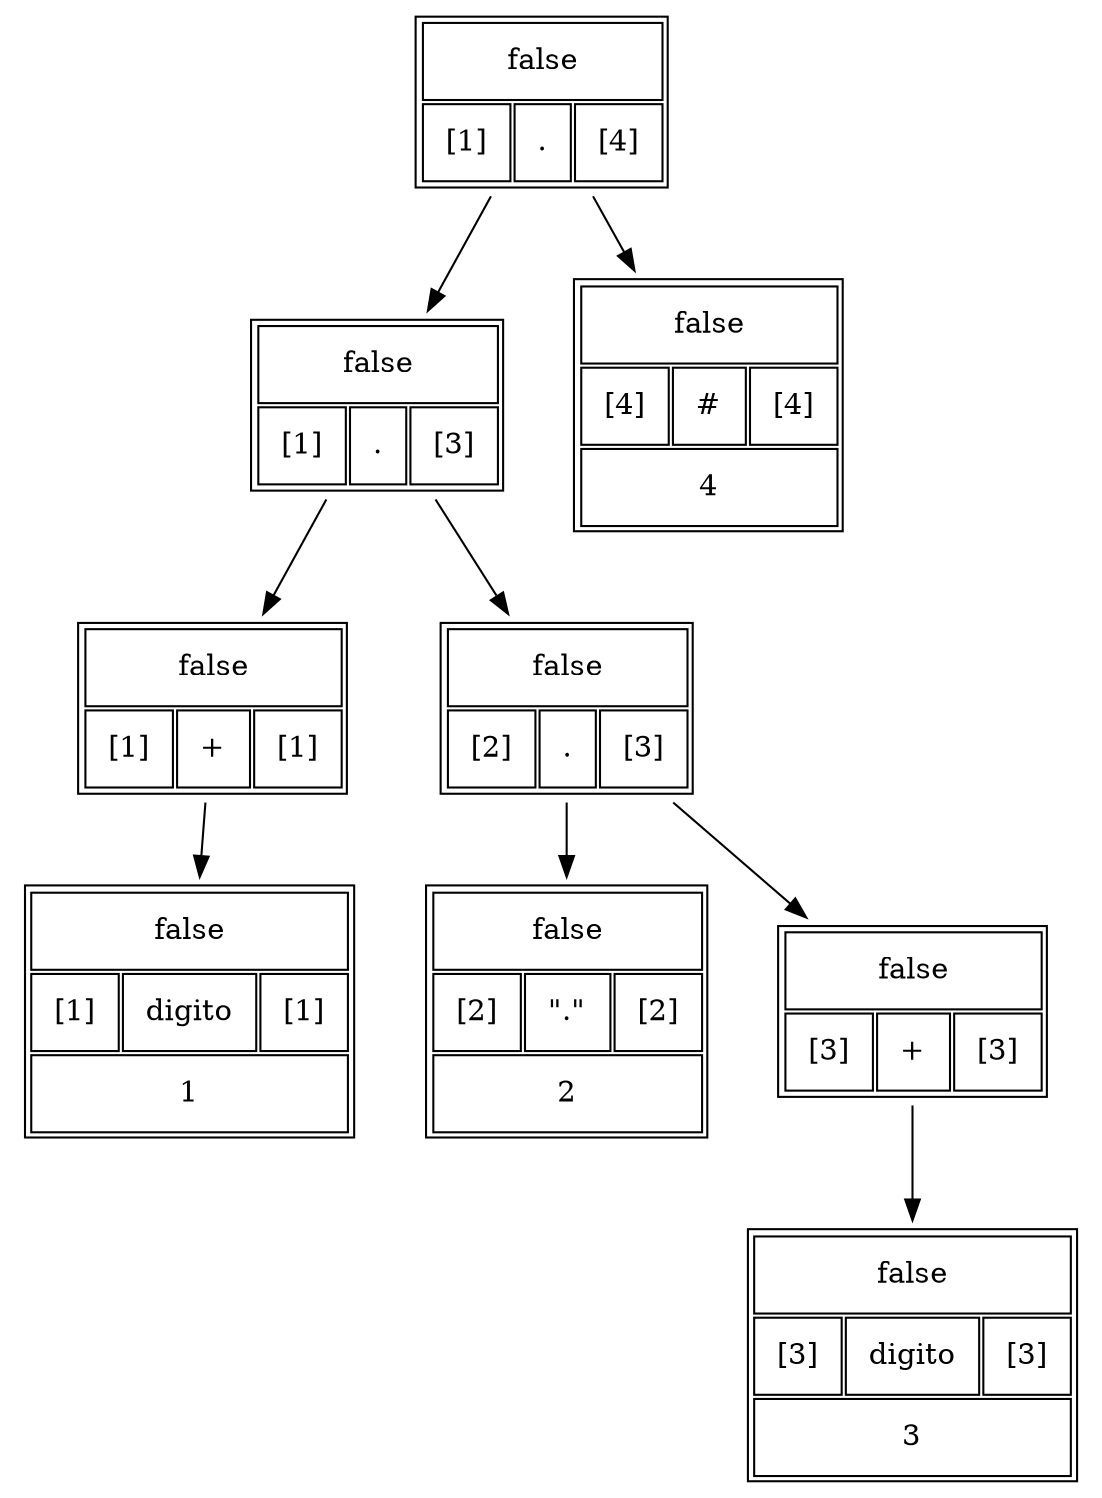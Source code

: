 digraph test {
N_1[shape = none label=<
 <TABLE border="1" cellspacing="2" cellpadding="10" >
 <TR>
 <TD colspan="3">false</TD>
 </TR>
 <TR>
 <TD>[1]</TD>
 <TD>.</TD>
 <TD>[4]</TD>
 </TR>
 </TABLE>>];N_2[shape = none label=<
 <TABLE border="1" cellspacing="2" cellpadding="10" >
 <TR>
 <TD colspan="3">false</TD>
 </TR>
 <TR>
 <TD>[1]</TD>
 <TD>.</TD>
 <TD>[3]</TD>
 </TR>
 </TABLE>>];N_1 -> N_2;
N_3[shape = none label=<
 <TABLE border="1" cellspacing="2" cellpadding="10" >
 <TR>
 <TD colspan="3">false</TD>
 </TR>
 <TR>
 <TD>[1]</TD>
 <TD>+</TD>
 <TD>[1]</TD>
 </TR>
 </TABLE>>];N_2 -> N_3;
N_4[shape = none label=<
 <TABLE border="1" cellspacing="2" cellpadding="10" >
 <TR>
 <TD colspan="3">false</TD>
 </TR>
 <TR>
 <TD>[1]</TD>
 <TD>digito</TD>
 <TD>[1]</TD>
 </TR>
 <TR>
 <TD colspan="3">1</TD>
 </TR>
 </TABLE>>];N_3 -> N_4;
N_5[shape = none label=<
 <TABLE border="1" cellspacing="2" cellpadding="10" >
 <TR>
 <TD colspan="3">false</TD>
 </TR>
 <TR>
 <TD>[2]</TD>
 <TD>.</TD>
 <TD>[3]</TD>
 </TR>
 </TABLE>>];N_2 -> N_5;
N_6[shape = none label=<
 <TABLE border="1" cellspacing="2" cellpadding="10" >
 <TR>
 <TD colspan="3">false</TD>
 </TR>
 <TR>
 <TD>[2]</TD>
 <TD>"."</TD>
 <TD>[2]</TD>
 </TR>
 <TR>
 <TD colspan="3">2</TD>
 </TR>
 </TABLE>>];N_5 -> N_6;
N_7[shape = none label=<
 <TABLE border="1" cellspacing="2" cellpadding="10" >
 <TR>
 <TD colspan="3">false</TD>
 </TR>
 <TR>
 <TD>[3]</TD>
 <TD>+</TD>
 <TD>[3]</TD>
 </TR>
 </TABLE>>];N_5 -> N_7;
N_8[shape = none label=<
 <TABLE border="1" cellspacing="2" cellpadding="10" >
 <TR>
 <TD colspan="3">false</TD>
 </TR>
 <TR>
 <TD>[3]</TD>
 <TD>digito</TD>
 <TD>[3]</TD>
 </TR>
 <TR>
 <TD colspan="3">3</TD>
 </TR>
 </TABLE>>];N_7 -> N_8;
N_9[shape = none label=<
 <TABLE border="1" cellspacing="2" cellpadding="10" >
 <TR>
 <TD colspan="3">false</TD>
 </TR>
 <TR>
 <TD>[4]</TD>
 <TD>#</TD>
 <TD>[4]</TD>
 </TR>
 <TR>
 <TD colspan="3">4</TD>
 </TR>
 </TABLE>>];N_1 -> N_9;
}
